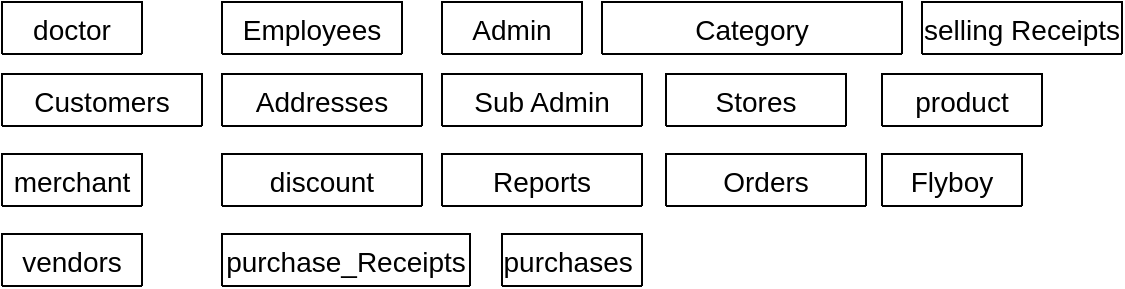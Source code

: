 <mxfile version="16.6.3" type="device"><diagram id="pCFO50CWXrg1UqcB64Gh" name="Page-1"><mxGraphModel dx="741" dy="352" grid="1" gridSize="10" guides="1" tooltips="1" connect="1" arrows="1" fold="1" page="1" pageScale="1" pageWidth="827" pageHeight="1169" math="0" shadow="0"><root><mxCell id="0"/><mxCell id="1" parent="0"/><mxCell id="NJ8s4vHGcQI2ayhtMRkK-5" value="Admin" style="swimlane;fontStyle=0;childLayout=stackLayout;horizontal=1;startSize=26;horizontalStack=0;resizeParent=1;resizeParentMax=0;resizeLast=0;collapsible=1;marginBottom=0;align=center;fontSize=14;" vertex="1" collapsed="1" parent="1"><mxGeometry x="340" y="34" width="70" height="26" as="geometry"><mxRectangle x="70" y="144" width="160" height="116" as="alternateBounds"/></mxGeometry></mxCell><mxCell id="NJ8s4vHGcQI2ayhtMRkK-6" value="UserName" style="text;strokeColor=none;fillColor=none;spacingLeft=4;spacingRight=4;overflow=hidden;rotatable=0;points=[[0,0.5],[1,0.5]];portConstraint=eastwest;fontSize=12;" vertex="1" parent="NJ8s4vHGcQI2ayhtMRkK-5"><mxGeometry y="26" width="160" height="30" as="geometry"/></mxCell><mxCell id="NJ8s4vHGcQI2ayhtMRkK-7" value="password        " style="text;strokeColor=none;fillColor=none;spacingLeft=4;spacingRight=4;overflow=hidden;rotatable=0;points=[[0,0.5],[1,0.5]];portConstraint=eastwest;fontSize=12;" vertex="1" parent="NJ8s4vHGcQI2ayhtMRkK-5"><mxGeometry y="56" width="160" height="30" as="geometry"/></mxCell><mxCell id="NJ8s4vHGcQI2ayhtMRkK-81" value="employee {}" style="text;strokeColor=none;fillColor=none;spacingLeft=4;spacingRight=4;overflow=hidden;rotatable=0;points=[[0,0.5],[1,0.5]];portConstraint=eastwest;fontSize=12;" vertex="1" parent="NJ8s4vHGcQI2ayhtMRkK-5"><mxGeometry y="86" width="160" height="30" as="geometry"/></mxCell><mxCell id="NJ8s4vHGcQI2ayhtMRkK-9" value="Sub Admin" style="swimlane;fontStyle=0;childLayout=stackLayout;horizontal=1;startSize=26;horizontalStack=0;resizeParent=1;resizeParentMax=0;resizeLast=0;collapsible=1;marginBottom=0;align=center;fontSize=14;" vertex="1" collapsed="1" parent="1"><mxGeometry x="340" y="70" width="100" height="26" as="geometry"><mxRectangle x="560" y="189" width="160" height="86" as="alternateBounds"/></mxGeometry></mxCell><mxCell id="NJ8s4vHGcQI2ayhtMRkK-10" value="UserName" style="text;strokeColor=none;fillColor=none;spacingLeft=4;spacingRight=4;overflow=hidden;rotatable=0;points=[[0,0.5],[1,0.5]];portConstraint=eastwest;fontSize=12;" vertex="1" parent="NJ8s4vHGcQI2ayhtMRkK-9"><mxGeometry y="26" width="160" height="30" as="geometry"/></mxCell><mxCell id="NJ8s4vHGcQI2ayhtMRkK-11" value="password        " style="text;strokeColor=none;fillColor=none;spacingLeft=4;spacingRight=4;overflow=hidden;rotatable=0;points=[[0,0.5],[1,0.5]];portConstraint=eastwest;fontSize=12;" vertex="1" parent="NJ8s4vHGcQI2ayhtMRkK-9"><mxGeometry y="56" width="160" height="30" as="geometry"/></mxCell><mxCell id="NJ8s4vHGcQI2ayhtMRkK-12" value="Employees" style="swimlane;fontStyle=0;childLayout=stackLayout;horizontal=1;startSize=26;horizontalStack=0;resizeParent=1;resizeParentMax=0;resizeLast=0;collapsible=1;marginBottom=0;align=center;fontSize=14;" vertex="1" collapsed="1" parent="1"><mxGeometry x="230" y="34" width="90" height="26" as="geometry"><mxRectangle x="180" y="44" width="160" height="276" as="alternateBounds"/></mxGeometry></mxCell><mxCell id="NJ8s4vHGcQI2ayhtMRkK-13" value="ID" style="text;strokeColor=none;fillColor=none;spacingLeft=4;spacingRight=4;overflow=hidden;rotatable=0;points=[[0,0.5],[1,0.5]];portConstraint=eastwest;fontSize=12;" vertex="1" parent="NJ8s4vHGcQI2ayhtMRkK-12"><mxGeometry y="26" width="160" height="24" as="geometry"/></mxCell><mxCell id="NJ8s4vHGcQI2ayhtMRkK-20" value="Name" style="text;strokeColor=none;fillColor=none;spacingLeft=4;spacingRight=4;overflow=hidden;rotatable=0;points=[[0,0.5],[1,0.5]];portConstraint=eastwest;fontSize=12;" vertex="1" parent="NJ8s4vHGcQI2ayhtMRkK-12"><mxGeometry y="50" width="160" height="24" as="geometry"/></mxCell><mxCell id="NJ8s4vHGcQI2ayhtMRkK-15" value="phone                                        " style="text;strokeColor=none;fillColor=none;spacingLeft=4;spacingRight=4;overflow=hidden;rotatable=0;points=[[0,0.5],[1,0.5]];portConstraint=eastwest;fontSize=12;" vertex="1" parent="NJ8s4vHGcQI2ayhtMRkK-12"><mxGeometry y="74" width="160" height="24" as="geometry"/></mxCell><mxCell id="NJ8s4vHGcQI2ayhtMRkK-16" value="salary" style="text;strokeColor=none;fillColor=none;spacingLeft=4;spacingRight=4;overflow=hidden;rotatable=0;points=[[0,0.5],[1,0.5]];portConstraint=eastwest;fontSize=12;" vertex="1" parent="NJ8s4vHGcQI2ayhtMRkK-12"><mxGeometry y="98" width="160" height="24" as="geometry"/></mxCell><mxCell id="NJ8s4vHGcQI2ayhtMRkK-17" value="work hours" style="text;strokeColor=none;fillColor=none;spacingLeft=4;spacingRight=4;overflow=hidden;rotatable=0;points=[[0,0.5],[1,0.5]];portConstraint=eastwest;fontSize=12;" vertex="1" parent="NJ8s4vHGcQI2ayhtMRkK-12"><mxGeometry y="122" width="160" height="24" as="geometry"/></mxCell><mxCell id="NJ8s4vHGcQI2ayhtMRkK-18" value="Address {}" style="text;strokeColor=none;fillColor=none;spacingLeft=4;spacingRight=4;overflow=hidden;rotatable=0;points=[[0,0.5],[1,0.5]];portConstraint=eastwest;fontSize=12;" vertex="1" parent="NJ8s4vHGcQI2ayhtMRkK-12"><mxGeometry y="146" width="160" height="24" as="geometry"/></mxCell><mxCell id="NJ8s4vHGcQI2ayhtMRkK-19" value="gender" style="text;strokeColor=none;fillColor=none;spacingLeft=4;spacingRight=4;overflow=hidden;rotatable=0;points=[[0,0.5],[1,0.5]];portConstraint=eastwest;fontSize=12;" vertex="1" parent="NJ8s4vHGcQI2ayhtMRkK-12"><mxGeometry y="170" width="160" height="20" as="geometry"/></mxCell><mxCell id="NJ8s4vHGcQI2ayhtMRkK-21" value="military status " style="text;strokeColor=none;fillColor=none;spacingLeft=4;spacingRight=4;overflow=hidden;rotatable=0;points=[[0,0.5],[1,0.5]];portConstraint=eastwest;fontSize=12;" vertex="1" parent="NJ8s4vHGcQI2ayhtMRkK-12"><mxGeometry y="190" width="160" height="20" as="geometry"/></mxCell><mxCell id="NJ8s4vHGcQI2ayhtMRkK-14" value="date of employment" style="text;strokeColor=none;fillColor=none;spacingLeft=4;spacingRight=4;overflow=hidden;rotatable=0;points=[[0,0.5],[1,0.5]];portConstraint=eastwest;fontSize=12;" vertex="1" parent="NJ8s4vHGcQI2ayhtMRkK-12"><mxGeometry y="210" width="160" height="16" as="geometry"/></mxCell><mxCell id="NJ8s4vHGcQI2ayhtMRkK-23" value="position" style="text;strokeColor=none;fillColor=none;spacingLeft=4;spacingRight=4;overflow=hidden;rotatable=0;points=[[0,0.5],[1,0.5]];portConstraint=eastwest;fontSize=12;" vertex="1" parent="NJ8s4vHGcQI2ayhtMRkK-12"><mxGeometry y="226" width="160" height="20" as="geometry"/></mxCell><mxCell id="NJ8s4vHGcQI2ayhtMRkK-22" value="marital status" style="text;strokeColor=none;fillColor=none;spacingLeft=4;spacingRight=4;overflow=hidden;rotatable=0;points=[[0,0.5],[1,0.5]];portConstraint=eastwest;fontSize=12;" vertex="1" parent="NJ8s4vHGcQI2ayhtMRkK-12"><mxGeometry y="246" width="160" height="30" as="geometry"/></mxCell><mxCell id="NJ8s4vHGcQI2ayhtMRkK-24" value="product" style="swimlane;fontStyle=0;childLayout=stackLayout;horizontal=1;startSize=26;horizontalStack=0;resizeParent=1;resizeParentMax=0;resizeLast=0;collapsible=1;marginBottom=0;align=center;fontSize=14;" vertex="1" collapsed="1" parent="1"><mxGeometry x="560" y="70" width="80" height="26" as="geometry"><mxRectangle x="590" y="80" width="160" height="238" as="alternateBounds"/></mxGeometry></mxCell><mxCell id="NJ8s4vHGcQI2ayhtMRkK-25" value="ID" style="text;strokeColor=none;fillColor=none;spacingLeft=4;spacingRight=4;overflow=hidden;rotatable=0;points=[[0,0.5],[1,0.5]];portConstraint=eastwest;fontSize=12;" vertex="1" parent="NJ8s4vHGcQI2ayhtMRkK-24"><mxGeometry y="26" width="160" height="24" as="geometry"/></mxCell><mxCell id="NJ8s4vHGcQI2ayhtMRkK-26" value="Name" style="text;strokeColor=none;fillColor=none;spacingLeft=4;spacingRight=4;overflow=hidden;rotatable=0;points=[[0,0.5],[1,0.5]];portConstraint=eastwest;fontSize=12;" vertex="1" parent="NJ8s4vHGcQI2ayhtMRkK-24"><mxGeometry y="50" width="160" height="24" as="geometry"/></mxCell><mxCell id="NJ8s4vHGcQI2ayhtMRkK-27" value="category { }" style="text;strokeColor=none;fillColor=none;spacingLeft=4;spacingRight=4;overflow=hidden;rotatable=0;points=[[0,0.5],[1,0.5]];portConstraint=eastwest;fontSize=12;" vertex="1" parent="NJ8s4vHGcQI2ayhtMRkK-24"><mxGeometry y="74" width="160" height="24" as="geometry"/></mxCell><mxCell id="NJ8s4vHGcQI2ayhtMRkK-28" value="price" style="text;strokeColor=none;fillColor=none;spacingLeft=4;spacingRight=4;overflow=hidden;rotatable=0;points=[[0,0.5],[1,0.5]];portConstraint=eastwest;fontSize=12;" vertex="1" parent="NJ8s4vHGcQI2ayhtMRkK-24"><mxGeometry y="98" width="160" height="24" as="geometry"/></mxCell><mxCell id="NJ8s4vHGcQI2ayhtMRkK-29" value="image" style="text;strokeColor=none;fillColor=none;spacingLeft=4;spacingRight=4;overflow=hidden;rotatable=0;points=[[0,0.5],[1,0.5]];portConstraint=eastwest;fontSize=12;" vertex="1" parent="NJ8s4vHGcQI2ayhtMRkK-24"><mxGeometry y="122" width="160" height="24" as="geometry"/></mxCell><mxCell id="NJ8s4vHGcQI2ayhtMRkK-30" value="description" style="text;strokeColor=none;fillColor=none;spacingLeft=4;spacingRight=4;overflow=hidden;rotatable=0;points=[[0,0.5],[1,0.5]];portConstraint=eastwest;fontSize=12;" vertex="1" parent="NJ8s4vHGcQI2ayhtMRkK-24"><mxGeometry y="146" width="160" height="24" as="geometry"/></mxCell><mxCell id="NJ8s4vHGcQI2ayhtMRkK-31" value="quantity" style="text;strokeColor=none;fillColor=none;spacingLeft=4;spacingRight=4;overflow=hidden;rotatable=0;points=[[0,0.5],[1,0.5]];portConstraint=eastwest;fontSize=12;" vertex="1" parent="NJ8s4vHGcQI2ayhtMRkK-24"><mxGeometry y="170" width="160" height="24" as="geometry"/></mxCell><mxCell id="NJ8s4vHGcQI2ayhtMRkK-32" value="made in were " style="text;strokeColor=none;fillColor=none;spacingLeft=4;spacingRight=4;overflow=hidden;rotatable=0;points=[[0,0.5],[1,0.5]];portConstraint=eastwest;fontSize=12;" vertex="1" parent="NJ8s4vHGcQI2ayhtMRkK-24"><mxGeometry y="194" width="160" height="24" as="geometry"/></mxCell><mxCell id="NJ8s4vHGcQI2ayhtMRkK-34" value=" date of adding in system " style="text;strokeColor=none;fillColor=none;spacingLeft=4;spacingRight=4;overflow=hidden;rotatable=0;points=[[0,0.5],[1,0.5]];portConstraint=eastwest;fontSize=12;" vertex="1" parent="NJ8s4vHGcQI2ayhtMRkK-24"><mxGeometry y="218" width="160" height="20" as="geometry"/></mxCell><mxCell id="NJ8s4vHGcQI2ayhtMRkK-36" value="Flyboy" style="swimlane;fontStyle=0;childLayout=stackLayout;horizontal=1;startSize=26;horizontalStack=0;resizeParent=1;resizeParentMax=0;resizeLast=0;collapsible=1;marginBottom=0;align=center;fontSize=14;" vertex="1" collapsed="1" parent="1"><mxGeometry x="560" y="110" width="70" height="26" as="geometry"><mxRectangle x="350" y="84" width="160" height="116" as="alternateBounds"/></mxGeometry></mxCell><mxCell id="NJ8s4vHGcQI2ayhtMRkK-37" value="UserName" style="text;strokeColor=none;fillColor=none;spacingLeft=4;spacingRight=4;overflow=hidden;rotatable=0;points=[[0,0.5],[1,0.5]];portConstraint=eastwest;fontSize=12;" vertex="1" parent="NJ8s4vHGcQI2ayhtMRkK-36"><mxGeometry y="26" width="160" height="30" as="geometry"/></mxCell><mxCell id="NJ8s4vHGcQI2ayhtMRkK-78" value="password        " style="text;strokeColor=none;fillColor=none;spacingLeft=4;spacingRight=4;overflow=hidden;rotatable=0;points=[[0,0.5],[1,0.5]];portConstraint=eastwest;fontSize=12;" vertex="1" parent="NJ8s4vHGcQI2ayhtMRkK-36"><mxGeometry y="56" width="160" height="30" as="geometry"/></mxCell><mxCell id="NJ8s4vHGcQI2ayhtMRkK-38" value="employee {}" style="text;strokeColor=none;fillColor=none;spacingLeft=4;spacingRight=4;overflow=hidden;rotatable=0;points=[[0,0.5],[1,0.5]];portConstraint=eastwest;fontSize=12;" vertex="1" parent="NJ8s4vHGcQI2ayhtMRkK-36"><mxGeometry y="86" width="160" height="30" as="geometry"/></mxCell><mxCell id="NJ8s4vHGcQI2ayhtMRkK-39" value="doctor" style="swimlane;fontStyle=0;childLayout=stackLayout;horizontal=1;startSize=26;horizontalStack=0;resizeParent=1;resizeParentMax=0;resizeLast=0;collapsible=1;marginBottom=0;align=center;fontSize=14;" vertex="1" collapsed="1" parent="1"><mxGeometry x="120" y="34" width="70" height="26" as="geometry"><mxRectangle x="254" width="160" height="150" as="alternateBounds"/></mxGeometry></mxCell><mxCell id="NJ8s4vHGcQI2ayhtMRkK-40" value="email / phone" style="text;strokeColor=none;fillColor=none;spacingLeft=4;spacingRight=4;overflow=hidden;rotatable=0;points=[[0,0.5],[1,0.5]];portConstraint=eastwest;fontSize=12;" vertex="1" parent="NJ8s4vHGcQI2ayhtMRkK-39"><mxGeometry y="26" width="160" height="30" as="geometry"/></mxCell><mxCell id="NJ8s4vHGcQI2ayhtMRkK-79" value="password        " style="text;strokeColor=none;fillColor=none;spacingLeft=4;spacingRight=4;overflow=hidden;rotatable=0;points=[[0,0.5],[1,0.5]];portConstraint=eastwest;fontSize=12;" vertex="1" parent="NJ8s4vHGcQI2ayhtMRkK-39"><mxGeometry y="56" width="160" height="30" as="geometry"/></mxCell><mxCell id="NJ8s4vHGcQI2ayhtMRkK-41" value="customer {}" style="text;strokeColor=none;fillColor=none;spacingLeft=4;spacingRight=4;overflow=hidden;rotatable=0;points=[[0,0.5],[1,0.5]];portConstraint=eastwest;fontSize=12;" vertex="1" parent="NJ8s4vHGcQI2ayhtMRkK-39"><mxGeometry y="86" width="160" height="34" as="geometry"/></mxCell><mxCell id="NJ8s4vHGcQI2ayhtMRkK-95" value="Receipts [{}]" style="text;strokeColor=none;fillColor=none;spacingLeft=4;spacingRight=4;overflow=hidden;rotatable=0;points=[[0,0.5],[1,0.5]];portConstraint=eastwest;fontSize=12;" vertex="1" parent="NJ8s4vHGcQI2ayhtMRkK-39"><mxGeometry y="120" width="160" height="30" as="geometry"/></mxCell><mxCell id="NJ8s4vHGcQI2ayhtMRkK-57" value="Customers" style="swimlane;fontStyle=0;childLayout=stackLayout;horizontal=1;startSize=26;horizontalStack=0;resizeParent=1;resizeParentMax=0;resizeLast=0;collapsible=1;marginBottom=0;align=center;fontSize=14;" vertex="1" collapsed="1" parent="1"><mxGeometry x="120" y="70" width="100" height="26" as="geometry"><mxRectangle x="360" y="149" width="160" height="208" as="alternateBounds"/></mxGeometry></mxCell><mxCell id="NJ8s4vHGcQI2ayhtMRkK-58" value="ID" style="text;strokeColor=none;fillColor=none;spacingLeft=4;spacingRight=4;overflow=hidden;rotatable=0;points=[[0,0.5],[1,0.5]];portConstraint=eastwest;fontSize=12;" vertex="1" parent="NJ8s4vHGcQI2ayhtMRkK-57"><mxGeometry y="26" width="160" height="24" as="geometry"/></mxCell><mxCell id="NJ8s4vHGcQI2ayhtMRkK-59" value="Name" style="text;strokeColor=none;fillColor=none;spacingLeft=4;spacingRight=4;overflow=hidden;rotatable=0;points=[[0,0.5],[1,0.5]];portConstraint=eastwest;fontSize=12;" vertex="1" parent="NJ8s4vHGcQI2ayhtMRkK-57"><mxGeometry y="50" width="160" height="24" as="geometry"/></mxCell><mxCell id="NJ8s4vHGcQI2ayhtMRkK-60" value="phone" style="text;strokeColor=none;fillColor=none;spacingLeft=4;spacingRight=4;overflow=hidden;rotatable=0;points=[[0,0.5],[1,0.5]];portConstraint=eastwest;fontSize=12;" vertex="1" parent="NJ8s4vHGcQI2ayhtMRkK-57"><mxGeometry y="74" width="160" height="24" as="geometry"/></mxCell><mxCell id="NJ8s4vHGcQI2ayhtMRkK-63" value="total purchase" style="text;strokeColor=none;fillColor=none;spacingLeft=4;spacingRight=4;overflow=hidden;rotatable=0;points=[[0,0.5],[1,0.5]];portConstraint=eastwest;fontSize=12;" vertex="1" parent="NJ8s4vHGcQI2ayhtMRkK-57"><mxGeometry y="98" width="160" height="24" as="geometry"/></mxCell><mxCell id="NJ8s4vHGcQI2ayhtMRkK-62" value="Address [{}]" style="text;strokeColor=none;fillColor=none;spacingLeft=4;spacingRight=4;overflow=hidden;rotatable=0;points=[[0,0.5],[1,0.5]];portConstraint=eastwest;fontSize=12;" vertex="1" parent="NJ8s4vHGcQI2ayhtMRkK-57"><mxGeometry y="122" width="160" height="18" as="geometry"/></mxCell><mxCell id="NJ8s4vHGcQI2ayhtMRkK-107" value="role " style="text;strokeColor=none;fillColor=none;spacingLeft=4;spacingRight=4;overflow=hidden;rotatable=0;points=[[0,0.5],[1,0.5]];portConstraint=eastwest;fontSize=12;" vertex="1" parent="NJ8s4vHGcQI2ayhtMRkK-57"><mxGeometry y="140" width="160" height="20" as="geometry"/></mxCell><mxCell id="NJ8s4vHGcQI2ayhtMRkK-64" value="Debtor" style="text;strokeColor=none;fillColor=none;spacingLeft=4;spacingRight=4;overflow=hidden;rotatable=0;points=[[0,0.5],[1,0.5]];portConstraint=eastwest;fontSize=12;" vertex="1" parent="NJ8s4vHGcQI2ayhtMRkK-57"><mxGeometry y="160" width="160" height="24" as="geometry"/></mxCell><mxCell id="NJ8s4vHGcQI2ayhtMRkK-61" value="credit" style="text;strokeColor=none;fillColor=none;spacingLeft=4;spacingRight=4;overflow=hidden;rotatable=0;points=[[0,0.5],[1,0.5]];portConstraint=eastwest;fontSize=12;" vertex="1" parent="NJ8s4vHGcQI2ayhtMRkK-57"><mxGeometry y="184" width="160" height="24" as="geometry"/></mxCell><mxCell id="NJ8s4vHGcQI2ayhtMRkK-65" value="Stores" style="swimlane;fontStyle=0;childLayout=stackLayout;horizontal=1;startSize=26;horizontalStack=0;resizeParent=1;resizeParentMax=0;resizeLast=0;collapsible=1;marginBottom=0;align=center;fontSize=14;" vertex="1" collapsed="1" parent="1"><mxGeometry x="452" y="70" width="90" height="26" as="geometry"><mxRectangle x="400" y="120" width="160" height="242" as="alternateBounds"/></mxGeometry></mxCell><mxCell id="NJ8s4vHGcQI2ayhtMRkK-66" value="ID" style="text;strokeColor=none;fillColor=none;spacingLeft=4;spacingRight=4;overflow=hidden;rotatable=0;points=[[0,0.5],[1,0.5]];portConstraint=eastwest;fontSize=12;" vertex="1" parent="NJ8s4vHGcQI2ayhtMRkK-65"><mxGeometry y="26" width="160" height="24" as="geometry"/></mxCell><mxCell id="NJ8s4vHGcQI2ayhtMRkK-67" value="Name" style="text;strokeColor=none;fillColor=none;spacingLeft=4;spacingRight=4;overflow=hidden;rotatable=0;points=[[0,0.5],[1,0.5]];portConstraint=eastwest;fontSize=12;" vertex="1" parent="NJ8s4vHGcQI2ayhtMRkK-65"><mxGeometry y="50" width="160" height="24" as="geometry"/></mxCell><mxCell id="NJ8s4vHGcQI2ayhtMRkK-68" value="phone                                        " style="text;strokeColor=none;fillColor=none;spacingLeft=4;spacingRight=4;overflow=hidden;rotatable=0;points=[[0,0.5],[1,0.5]];portConstraint=eastwest;fontSize=12;" vertex="1" parent="NJ8s4vHGcQI2ayhtMRkK-65"><mxGeometry y="74" width="160" height="24" as="geometry"/></mxCell><mxCell id="NJ8s4vHGcQI2ayhtMRkK-77" value="Address" style="text;strokeColor=none;fillColor=none;spacingLeft=4;spacingRight=4;overflow=hidden;rotatable=0;points=[[0,0.5],[1,0.5]];portConstraint=eastwest;fontSize=12;" vertex="1" parent="NJ8s4vHGcQI2ayhtMRkK-65"><mxGeometry y="98" width="160" height="24" as="geometry"/></mxCell><mxCell id="NJ8s4vHGcQI2ayhtMRkK-116" value="rent  " style="text;strokeColor=none;fillColor=none;spacingLeft=4;spacingRight=4;overflow=hidden;rotatable=0;points=[[0,0.5],[1,0.5]];portConstraint=eastwest;fontSize=12;" vertex="1" parent="NJ8s4vHGcQI2ayhtMRkK-65"><mxGeometry y="122" width="160" height="24" as="geometry"/></mxCell><mxCell id="NJ8s4vHGcQI2ayhtMRkK-69" value="city" style="text;strokeColor=none;fillColor=none;spacingLeft=4;spacingRight=4;overflow=hidden;rotatable=0;points=[[0,0.5],[1,0.5]];portConstraint=eastwest;fontSize=12;" vertex="1" parent="NJ8s4vHGcQI2ayhtMRkK-65"><mxGeometry y="146" width="160" height="24" as="geometry"/></mxCell><mxCell id="NJ8s4vHGcQI2ayhtMRkK-70" value="Employees [{}]" style="text;strokeColor=none;fillColor=none;spacingLeft=4;spacingRight=4;overflow=hidden;rotatable=0;points=[[0,0.5],[1,0.5]];portConstraint=eastwest;fontSize=12;" vertex="1" parent="NJ8s4vHGcQI2ayhtMRkK-65"><mxGeometry y="170" width="160" height="24" as="geometry"/></mxCell><mxCell id="NJ8s4vHGcQI2ayhtMRkK-80" value="categories [{}]" style="text;strokeColor=none;fillColor=none;spacingLeft=4;spacingRight=4;overflow=hidden;rotatable=0;points=[[0,0.5],[1,0.5]];portConstraint=eastwest;fontSize=12;" vertex="1" parent="NJ8s4vHGcQI2ayhtMRkK-65"><mxGeometry y="194" width="160" height="24" as="geometry"/></mxCell><mxCell id="NJ8s4vHGcQI2ayhtMRkK-71" value="products [{}]" style="text;strokeColor=none;fillColor=none;spacingLeft=4;spacingRight=4;overflow=hidden;rotatable=0;points=[[0,0.5],[1,0.5]];portConstraint=eastwest;fontSize=12;" vertex="1" parent="NJ8s4vHGcQI2ayhtMRkK-65"><mxGeometry y="218" width="160" height="24" as="geometry"/></mxCell><mxCell id="NJ8s4vHGcQI2ayhtMRkK-42" value="Category" style="swimlane;fontStyle=0;childLayout=stackLayout;horizontal=1;startSize=26;horizontalStack=0;resizeParent=1;resizeParentMax=0;resizeLast=0;collapsible=1;marginBottom=0;align=center;fontSize=14;" vertex="1" collapsed="1" parent="1"><mxGeometry x="420" y="34" width="150" height="26" as="geometry"><mxRectangle x="390" y="80" width="160" height="122" as="alternateBounds"/></mxGeometry></mxCell><mxCell id="NJ8s4vHGcQI2ayhtMRkK-43" value="ID" style="text;strokeColor=none;fillColor=none;spacingLeft=4;spacingRight=4;overflow=hidden;rotatable=0;points=[[0,0.5],[1,0.5]];portConstraint=eastwest;fontSize=12;" vertex="1" parent="NJ8s4vHGcQI2ayhtMRkK-42"><mxGeometry y="26" width="160" height="24" as="geometry"/></mxCell><mxCell id="NJ8s4vHGcQI2ayhtMRkK-44" value="Name" style="text;strokeColor=none;fillColor=none;spacingLeft=4;spacingRight=4;overflow=hidden;rotatable=0;points=[[0,0.5],[1,0.5]];portConstraint=eastwest;fontSize=12;" vertex="1" parent="NJ8s4vHGcQI2ayhtMRkK-42"><mxGeometry y="50" width="160" height="24" as="geometry"/></mxCell><mxCell id="NJ8s4vHGcQI2ayhtMRkK-45" value="image" style="text;strokeColor=none;fillColor=none;spacingLeft=4;spacingRight=4;overflow=hidden;rotatable=0;points=[[0,0.5],[1,0.5]];portConstraint=eastwest;fontSize=12;" vertex="1" parent="NJ8s4vHGcQI2ayhtMRkK-42"><mxGeometry y="74" width="160" height="24" as="geometry"/></mxCell><mxCell id="NJ8s4vHGcQI2ayhtMRkK-46" value="products [{ }]" style="text;strokeColor=none;fillColor=none;spacingLeft=4;spacingRight=4;overflow=hidden;rotatable=0;points=[[0,0.5],[1,0.5]];portConstraint=eastwest;fontSize=12;" vertex="1" parent="NJ8s4vHGcQI2ayhtMRkK-42"><mxGeometry y="98" width="160" height="24" as="geometry"/></mxCell><mxCell id="NJ8s4vHGcQI2ayhtMRkK-92" value="customer {}" style="text;strokeColor=none;fillColor=none;spacingLeft=4;spacingRight=4;overflow=hidden;rotatable=0;points=[[0,0.5],[1,0.5]];portConstraint=eastwest;fontSize=12;" vertex="1" parent="NJ8s4vHGcQI2ayhtMRkK-42"><mxGeometry x="-26" y="16" width="160" height="30" as="geometry"/></mxCell><mxCell id="NJ8s4vHGcQI2ayhtMRkK-93" value="customer {}" style="text;strokeColor=none;fillColor=none;spacingLeft=4;spacingRight=4;overflow=hidden;rotatable=0;points=[[0,0.5],[1,0.5]];portConstraint=eastwest;fontSize=12;" vertex="1" parent="NJ8s4vHGcQI2ayhtMRkK-42"><mxGeometry x="-26" y="16" width="160" height="30" as="geometry"/></mxCell><mxCell id="NJ8s4vHGcQI2ayhtMRkK-94" value="customer {}" style="text;strokeColor=none;fillColor=none;spacingLeft=4;spacingRight=4;overflow=hidden;rotatable=0;points=[[0,0.5],[1,0.5]];portConstraint=eastwest;fontSize=12;" vertex="1" parent="NJ8s4vHGcQI2ayhtMRkK-42"><mxGeometry x="-26" y="6" width="160" height="30" as="geometry"/></mxCell><mxCell id="NJ8s4vHGcQI2ayhtMRkK-82" value="selling Receipts" style="swimlane;fontStyle=0;childLayout=stackLayout;horizontal=1;startSize=26;horizontalStack=0;resizeParent=1;resizeParentMax=0;resizeLast=0;collapsible=1;marginBottom=0;align=center;fontSize=14;" vertex="1" collapsed="1" parent="1"><mxGeometry x="580" y="34" width="100" height="26" as="geometry"><mxRectangle x="600" y="150" width="160" height="194" as="alternateBounds"/></mxGeometry></mxCell><mxCell id="NJ8s4vHGcQI2ayhtMRkK-83" value="ID" style="text;strokeColor=none;fillColor=none;spacingLeft=4;spacingRight=4;overflow=hidden;rotatable=0;points=[[0,0.5],[1,0.5]];portConstraint=eastwest;fontSize=12;" vertex="1" parent="NJ8s4vHGcQI2ayhtMRkK-82"><mxGeometry y="26" width="160" height="24" as="geometry"/></mxCell><mxCell id="NJ8s4vHGcQI2ayhtMRkK-143" value="Name" style="text;strokeColor=none;fillColor=none;spacingLeft=4;spacingRight=4;overflow=hidden;rotatable=0;points=[[0,0.5],[1,0.5]];portConstraint=eastwest;fontSize=12;" vertex="1" parent="NJ8s4vHGcQI2ayhtMRkK-82"><mxGeometry y="50" width="160" height="24" as="geometry"/></mxCell><mxCell id="NJ8s4vHGcQI2ayhtMRkK-84" value="type " style="text;strokeColor=none;fillColor=none;spacingLeft=4;spacingRight=4;overflow=hidden;rotatable=0;points=[[0,0.5],[1,0.5]];portConstraint=eastwest;fontSize=12;" vertex="1" parent="NJ8s4vHGcQI2ayhtMRkK-82"><mxGeometry y="74" width="160" height="24" as="geometry"/></mxCell><mxCell id="NJ8s4vHGcQI2ayhtMRkK-85" value="date " style="text;strokeColor=none;fillColor=none;spacingLeft=4;spacingRight=4;overflow=hidden;rotatable=0;points=[[0,0.5],[1,0.5]];portConstraint=eastwest;fontSize=12;" vertex="1" parent="NJ8s4vHGcQI2ayhtMRkK-82"><mxGeometry y="98" width="160" height="24" as="geometry"/></mxCell><mxCell id="NJ8s4vHGcQI2ayhtMRkK-158" value="status " style="text;strokeColor=none;fillColor=none;spacingLeft=4;spacingRight=4;overflow=hidden;rotatable=0;points=[[0,0.5],[1,0.5]];portConstraint=eastwest;fontSize=12;" vertex="1" parent="NJ8s4vHGcQI2ayhtMRkK-82"><mxGeometry y="122" width="160" height="24" as="geometry"/></mxCell><mxCell id="NJ8s4vHGcQI2ayhtMRkK-86" value="total price" style="text;strokeColor=none;fillColor=none;spacingLeft=4;spacingRight=4;overflow=hidden;rotatable=0;points=[[0,0.5],[1,0.5]];portConstraint=eastwest;fontSize=12;" vertex="1" parent="NJ8s4vHGcQI2ayhtMRkK-82"><mxGeometry y="146" width="160" height="24" as="geometry"/></mxCell><mxCell id="NJ8s4vHGcQI2ayhtMRkK-87" value="products {}" style="text;strokeColor=none;fillColor=none;spacingLeft=4;spacingRight=4;overflow=hidden;rotatable=0;points=[[0,0.5],[1,0.5]];portConstraint=eastwest;fontSize=12;" vertex="1" parent="NJ8s4vHGcQI2ayhtMRkK-82"><mxGeometry y="170" width="160" height="24" as="geometry"/></mxCell><mxCell id="NJ8s4vHGcQI2ayhtMRkK-96" value="merchant" style="swimlane;fontStyle=0;childLayout=stackLayout;horizontal=1;startSize=26;horizontalStack=0;resizeParent=1;resizeParentMax=0;resizeLast=0;collapsible=1;marginBottom=0;align=center;fontSize=14;" vertex="1" collapsed="1" parent="1"><mxGeometry x="120" y="110" width="70" height="26" as="geometry"><mxRectangle x="70" y="154" width="160" height="150" as="alternateBounds"/></mxGeometry></mxCell><mxCell id="NJ8s4vHGcQI2ayhtMRkK-97" value="phone" style="text;strokeColor=none;fillColor=none;spacingLeft=4;spacingRight=4;overflow=hidden;rotatable=0;points=[[0,0.5],[1,0.5]];portConstraint=eastwest;fontSize=12;" vertex="1" parent="NJ8s4vHGcQI2ayhtMRkK-96"><mxGeometry y="26" width="160" height="30" as="geometry"/></mxCell><mxCell id="NJ8s4vHGcQI2ayhtMRkK-98" value="password        " style="text;strokeColor=none;fillColor=none;spacingLeft=4;spacingRight=4;overflow=hidden;rotatable=0;points=[[0,0.5],[1,0.5]];portConstraint=eastwest;fontSize=12;" vertex="1" parent="NJ8s4vHGcQI2ayhtMRkK-96"><mxGeometry y="56" width="160" height="30" as="geometry"/></mxCell><mxCell id="NJ8s4vHGcQI2ayhtMRkK-99" value="customer {}" style="text;strokeColor=none;fillColor=none;spacingLeft=4;spacingRight=4;overflow=hidden;rotatable=0;points=[[0,0.5],[1,0.5]];portConstraint=eastwest;fontSize=12;" vertex="1" parent="NJ8s4vHGcQI2ayhtMRkK-96"><mxGeometry y="86" width="160" height="34" as="geometry"/></mxCell><mxCell id="NJ8s4vHGcQI2ayhtMRkK-100" value="Receipts [{}]" style="text;strokeColor=none;fillColor=none;spacingLeft=4;spacingRight=4;overflow=hidden;rotatable=0;points=[[0,0.5],[1,0.5]];portConstraint=eastwest;fontSize=12;" vertex="1" parent="NJ8s4vHGcQI2ayhtMRkK-96"><mxGeometry y="120" width="160" height="30" as="geometry"/></mxCell><mxCell id="NJ8s4vHGcQI2ayhtMRkK-101" value="Addresses" style="swimlane;fontStyle=0;childLayout=stackLayout;horizontal=1;startSize=26;horizontalStack=0;resizeParent=1;resizeParentMax=0;resizeLast=0;collapsible=1;marginBottom=0;align=center;fontSize=14;" vertex="1" collapsed="1" parent="1"><mxGeometry x="230" y="70" width="100" height="26" as="geometry"><mxRectangle x="530" y="220" width="160" height="146" as="alternateBounds"/></mxGeometry></mxCell><mxCell id="NJ8s4vHGcQI2ayhtMRkK-102" value="city" style="text;strokeColor=none;fillColor=none;spacingLeft=4;spacingRight=4;overflow=hidden;rotatable=0;points=[[0,0.5],[1,0.5]];portConstraint=eastwest;fontSize=12;" vertex="1" parent="NJ8s4vHGcQI2ayhtMRkK-101"><mxGeometry y="26" width="160" height="30" as="geometry"/></mxCell><mxCell id="NJ8s4vHGcQI2ayhtMRkK-103" value="street " style="text;strokeColor=none;fillColor=none;spacingLeft=4;spacingRight=4;overflow=hidden;rotatable=0;points=[[0,0.5],[1,0.5]];portConstraint=eastwest;fontSize=12;" vertex="1" parent="NJ8s4vHGcQI2ayhtMRkK-101"><mxGeometry y="56" width="160" height="30" as="geometry"/></mxCell><mxCell id="NJ8s4vHGcQI2ayhtMRkK-105" value="building number " style="text;strokeColor=none;fillColor=none;spacingLeft=4;spacingRight=4;overflow=hidden;rotatable=0;points=[[0,0.5],[1,0.5]];portConstraint=eastwest;fontSize=12;" vertex="1" parent="NJ8s4vHGcQI2ayhtMRkK-101"><mxGeometry y="86" width="160" height="30" as="geometry"/></mxCell><mxCell id="NJ8s4vHGcQI2ayhtMRkK-106" value="roof " style="text;strokeColor=none;fillColor=none;spacingLeft=4;spacingRight=4;overflow=hidden;rotatable=0;points=[[0,0.5],[1,0.5]];portConstraint=eastwest;fontSize=12;" vertex="1" parent="NJ8s4vHGcQI2ayhtMRkK-101"><mxGeometry y="116" width="160" height="30" as="geometry"/></mxCell><mxCell id="NJ8s4vHGcQI2ayhtMRkK-108" value="Reports" style="swimlane;fontStyle=0;childLayout=stackLayout;horizontal=1;startSize=26;horizontalStack=0;resizeParent=1;resizeParentMax=0;resizeLast=0;collapsible=1;marginBottom=0;align=center;fontSize=14;" vertex="1" collapsed="1" parent="1"><mxGeometry x="340" y="110" width="100" height="26" as="geometry"><mxRectangle x="340" y="110" width="160" height="194" as="alternateBounds"/></mxGeometry></mxCell><mxCell id="NJ8s4vHGcQI2ayhtMRkK-109" value="ID" style="text;strokeColor=none;fillColor=none;spacingLeft=4;spacingRight=4;overflow=hidden;rotatable=0;points=[[0,0.5],[1,0.5]];portConstraint=eastwest;fontSize=12;" vertex="1" parent="NJ8s4vHGcQI2ayhtMRkK-108"><mxGeometry y="26" width="160" height="24" as="geometry"/></mxCell><mxCell id="NJ8s4vHGcQI2ayhtMRkK-110" value="type " style="text;strokeColor=none;fillColor=none;spacingLeft=4;spacingRight=4;overflow=hidden;rotatable=0;points=[[0,0.5],[1,0.5]];portConstraint=eastwest;fontSize=12;" vertex="1" parent="NJ8s4vHGcQI2ayhtMRkK-108"><mxGeometry y="50" width="160" height="24" as="geometry"/></mxCell><mxCell id="NJ8s4vHGcQI2ayhtMRkK-111" value="date " style="text;strokeColor=none;fillColor=none;spacingLeft=4;spacingRight=4;overflow=hidden;rotatable=0;points=[[0,0.5],[1,0.5]];portConstraint=eastwest;fontSize=12;" vertex="1" parent="NJ8s4vHGcQI2ayhtMRkK-108"><mxGeometry y="74" width="160" height="24" as="geometry"/></mxCell><mxCell id="NJ8s4vHGcQI2ayhtMRkK-112" value="receipts [{}]" style="text;strokeColor=none;fillColor=none;spacingLeft=4;spacingRight=4;overflow=hidden;rotatable=0;points=[[0,0.5],[1,0.5]];portConstraint=eastwest;fontSize=12;" vertex="1" parent="NJ8s4vHGcQI2ayhtMRkK-108"><mxGeometry y="98" width="160" height="24" as="geometry"/></mxCell><mxCell id="NJ8s4vHGcQI2ayhtMRkK-113" value="employees [{}]" style="text;strokeColor=none;fillColor=none;spacingLeft=4;spacingRight=4;overflow=hidden;rotatable=0;points=[[0,0.5],[1,0.5]];portConstraint=eastwest;fontSize=12;" vertex="1" parent="NJ8s4vHGcQI2ayhtMRkK-108"><mxGeometry y="122" width="160" height="24" as="geometry"/></mxCell><mxCell id="NJ8s4vHGcQI2ayhtMRkK-114" value="stores [{}]" style="text;strokeColor=none;fillColor=none;spacingLeft=4;spacingRight=4;overflow=hidden;rotatable=0;points=[[0,0.5],[1,0.5]];portConstraint=eastwest;fontSize=12;" vertex="1" parent="NJ8s4vHGcQI2ayhtMRkK-108"><mxGeometry y="146" width="160" height="24" as="geometry"/></mxCell><mxCell id="NJ8s4vHGcQI2ayhtMRkK-115" value="products [{}]" style="text;strokeColor=none;fillColor=none;spacingLeft=4;spacingRight=4;overflow=hidden;rotatable=0;points=[[0,0.5],[1,0.5]];portConstraint=eastwest;fontSize=12;" vertex="1" parent="NJ8s4vHGcQI2ayhtMRkK-108"><mxGeometry y="170" width="160" height="24" as="geometry"/></mxCell><mxCell id="NJ8s4vHGcQI2ayhtMRkK-117" value="Orders" style="swimlane;fontStyle=0;childLayout=stackLayout;horizontal=1;startSize=26;horizontalStack=0;resizeParent=1;resizeParentMax=0;resizeLast=0;collapsible=1;marginBottom=0;align=center;fontSize=14;" vertex="1" collapsed="1" parent="1"><mxGeometry x="452" y="110" width="100" height="26" as="geometry"><mxRectangle x="452" y="120" width="160" height="248" as="alternateBounds"/></mxGeometry></mxCell><mxCell id="NJ8s4vHGcQI2ayhtMRkK-118" value="ID" style="text;strokeColor=none;fillColor=none;spacingLeft=4;spacingRight=4;overflow=hidden;rotatable=0;points=[[0,0.5],[1,0.5]];portConstraint=eastwest;fontSize=12;" vertex="1" parent="NJ8s4vHGcQI2ayhtMRkK-117"><mxGeometry y="26" width="160" height="24" as="geometry"/></mxCell><mxCell id="NJ8s4vHGcQI2ayhtMRkK-119" value="receipt {}" style="text;strokeColor=none;fillColor=none;spacingLeft=4;spacingRight=4;overflow=hidden;rotatable=0;points=[[0,0.5],[1,0.5]];portConstraint=eastwest;fontSize=12;" vertex="1" parent="NJ8s4vHGcQI2ayhtMRkK-117"><mxGeometry y="50" width="160" height="24" as="geometry"/></mxCell><mxCell id="NJ8s4vHGcQI2ayhtMRkK-120" value="client ID" style="text;strokeColor=none;fillColor=none;spacingLeft=4;spacingRight=4;overflow=hidden;rotatable=0;points=[[0,0.5],[1,0.5]];portConstraint=eastwest;fontSize=12;" vertex="1" parent="NJ8s4vHGcQI2ayhtMRkK-117"><mxGeometry y="74" width="160" height="24" as="geometry"/></mxCell><mxCell id="NJ8s4vHGcQI2ayhtMRkK-121" value="status " style="text;strokeColor=none;fillColor=none;spacingLeft=4;spacingRight=4;overflow=hidden;rotatable=0;points=[[0,0.5],[1,0.5]];portConstraint=eastwest;fontSize=12;" vertex="1" parent="NJ8s4vHGcQI2ayhtMRkK-117"><mxGeometry y="98" width="160" height="24" as="geometry"/></mxCell><mxCell id="NJ8s4vHGcQI2ayhtMRkK-128" value="Address " style="text;strokeColor=none;fillColor=none;spacingLeft=4;spacingRight=4;overflow=hidden;rotatable=0;points=[[0,0.5],[1,0.5]];portConstraint=eastwest;fontSize=12;" vertex="1" parent="NJ8s4vHGcQI2ayhtMRkK-117"><mxGeometry y="122" width="160" height="24" as="geometry"/></mxCell><mxCell id="NJ8s4vHGcQI2ayhtMRkK-127" value="store {}" style="text;strokeColor=none;fillColor=none;spacingLeft=4;spacingRight=4;overflow=hidden;rotatable=0;points=[[0,0.5],[1,0.5]];portConstraint=eastwest;fontSize=12;" vertex="1" parent="NJ8s4vHGcQI2ayhtMRkK-117"><mxGeometry y="146" width="160" height="24" as="geometry"/></mxCell><mxCell id="NJ8s4vHGcQI2ayhtMRkK-125" value="flyboy {}" style="text;strokeColor=none;fillColor=none;spacingLeft=4;spacingRight=4;overflow=hidden;rotatable=0;points=[[0,0.5],[1,0.5]];portConstraint=eastwest;fontSize=12;" vertex="1" parent="NJ8s4vHGcQI2ayhtMRkK-117"><mxGeometry y="170" width="160" height="24" as="geometry"/></mxCell><mxCell id="NJ8s4vHGcQI2ayhtMRkK-126" value="Date {&#10;order date&#10;deliver date}" style="text;strokeColor=none;fillColor=none;spacingLeft=4;spacingRight=4;overflow=hidden;rotatable=0;points=[[0,0.5],[1,0.5]];portConstraint=eastwest;fontSize=12;" vertex="1" parent="NJ8s4vHGcQI2ayhtMRkK-117"><mxGeometry y="194" width="160" height="54" as="geometry"/></mxCell><mxCell id="NJ8s4vHGcQI2ayhtMRkK-129" value="discount" style="swimlane;fontStyle=0;childLayout=stackLayout;horizontal=1;startSize=26;horizontalStack=0;resizeParent=1;resizeParentMax=0;resizeLast=0;collapsible=1;marginBottom=0;align=center;fontSize=14;" vertex="1" collapsed="1" parent="1"><mxGeometry x="230" y="110" width="100" height="26" as="geometry"><mxRectangle x="170" y="120" width="160" height="150" as="alternateBounds"/></mxGeometry></mxCell><mxCell id="NJ8s4vHGcQI2ayhtMRkK-130" value="ID" style="text;strokeColor=none;fillColor=none;spacingLeft=4;spacingRight=4;overflow=hidden;rotatable=0;points=[[0,0.5],[1,0.5]];portConstraint=eastwest;fontSize=12;" vertex="1" parent="NJ8s4vHGcQI2ayhtMRkK-129"><mxGeometry y="26" width="160" height="24" as="geometry"/></mxCell><mxCell id="NJ8s4vHGcQI2ayhtMRkK-131" value="discount amount " style="text;strokeColor=none;fillColor=none;spacingLeft=4;spacingRight=4;overflow=hidden;rotatable=0;points=[[0,0.5],[1,0.5]];portConstraint=eastwest;fontSize=12;" vertex="1" parent="NJ8s4vHGcQI2ayhtMRkK-129"><mxGeometry y="50" width="160" height="24" as="geometry"/></mxCell><mxCell id="NJ8s4vHGcQI2ayhtMRkK-132" value="product {}" style="text;strokeColor=none;fillColor=none;spacingLeft=4;spacingRight=4;overflow=hidden;rotatable=0;points=[[0,0.5],[1,0.5]];portConstraint=eastwest;fontSize=12;" vertex="1" parent="NJ8s4vHGcQI2ayhtMRkK-129"><mxGeometry y="74" width="160" height="24" as="geometry"/></mxCell><mxCell id="NJ8s4vHGcQI2ayhtMRkK-133" value="Date{&#10;from,&#10;to }" style="text;strokeColor=none;fillColor=none;spacingLeft=4;spacingRight=4;overflow=hidden;rotatable=0;points=[[0,0.5],[1,0.5]];portConstraint=eastwest;fontSize=12;" vertex="1" parent="NJ8s4vHGcQI2ayhtMRkK-129"><mxGeometry y="98" width="160" height="52" as="geometry"/></mxCell><mxCell id="NJ8s4vHGcQI2ayhtMRkK-138" value="vendors" style="swimlane;fontStyle=0;childLayout=stackLayout;horizontal=1;startSize=26;horizontalStack=0;resizeParent=1;resizeParentMax=0;resizeLast=0;collapsible=1;marginBottom=0;align=center;fontSize=14;" vertex="1" collapsed="1" parent="1"><mxGeometry x="120" y="150" width="70" height="26" as="geometry"><mxRectangle x="70" y="150" width="170" height="180" as="alternateBounds"/></mxGeometry></mxCell><mxCell id="NJ8s4vHGcQI2ayhtMRkK-139" value="phone" style="text;strokeColor=none;fillColor=none;spacingLeft=4;spacingRight=4;overflow=hidden;rotatable=0;points=[[0,0.5],[1,0.5]];portConstraint=eastwest;fontSize=12;" vertex="1" parent="NJ8s4vHGcQI2ayhtMRkK-138"><mxGeometry y="26" width="170" height="30" as="geometry"/></mxCell><mxCell id="NJ8s4vHGcQI2ayhtMRkK-140" value="name" style="text;strokeColor=none;fillColor=none;spacingLeft=4;spacingRight=4;overflow=hidden;rotatable=0;points=[[0,0.5],[1,0.5]];portConstraint=eastwest;fontSize=12;" vertex="1" parent="NJ8s4vHGcQI2ayhtMRkK-138"><mxGeometry y="56" width="170" height="30" as="geometry"/></mxCell><mxCell id="NJ8s4vHGcQI2ayhtMRkK-141" value="compony " style="text;strokeColor=none;fillColor=none;spacingLeft=4;spacingRight=4;overflow=hidden;rotatable=0;points=[[0,0.5],[1,0.5]];portConstraint=eastwest;fontSize=12;" vertex="1" parent="NJ8s4vHGcQI2ayhtMRkK-138"><mxGeometry y="86" width="170" height="34" as="geometry"/></mxCell><mxCell id="NJ8s4vHGcQI2ayhtMRkK-142" value="country " style="text;strokeColor=none;fillColor=none;spacingLeft=4;spacingRight=4;overflow=hidden;rotatable=0;points=[[0,0.5],[1,0.5]];portConstraint=eastwest;fontSize=12;" vertex="1" parent="NJ8s4vHGcQI2ayhtMRkK-138"><mxGeometry y="120" width="170" height="30" as="geometry"/></mxCell><mxCell id="NJ8s4vHGcQI2ayhtMRkK-144" value="purchase_Receipt {}" style="text;strokeColor=none;fillColor=none;spacingLeft=4;spacingRight=4;overflow=hidden;rotatable=0;points=[[0,0.5],[1,0.5]];portConstraint=eastwest;fontSize=12;" vertex="1" parent="NJ8s4vHGcQI2ayhtMRkK-138"><mxGeometry y="150" width="170" height="30" as="geometry"/></mxCell><mxCell id="NJ8s4vHGcQI2ayhtMRkK-145" value="purchases " style="swimlane;fontStyle=0;childLayout=stackLayout;horizontal=1;startSize=26;horizontalStack=0;resizeParent=1;resizeParentMax=0;resizeLast=0;collapsible=1;marginBottom=0;align=center;fontSize=14;" vertex="1" collapsed="1" parent="1"><mxGeometry x="370" y="150" width="70" height="26" as="geometry"><mxRectangle x="452" y="150" width="170" height="180" as="alternateBounds"/></mxGeometry></mxCell><mxCell id="NJ8s4vHGcQI2ayhtMRkK-146" value="vendor {}" style="text;strokeColor=none;fillColor=none;spacingLeft=4;spacingRight=4;overflow=hidden;rotatable=0;points=[[0,0.5],[1,0.5]];portConstraint=eastwest;fontSize=12;" vertex="1" parent="NJ8s4vHGcQI2ayhtMRkK-145"><mxGeometry y="26" width="170" height="30" as="geometry"/></mxCell><mxCell id="NJ8s4vHGcQI2ayhtMRkK-147" value="purchase_Receipts {}" style="text;strokeColor=none;fillColor=none;spacingLeft=4;spacingRight=4;overflow=hidden;rotatable=0;points=[[0,0.5],[1,0.5]];portConstraint=eastwest;fontSize=12;" vertex="1" parent="NJ8s4vHGcQI2ayhtMRkK-145"><mxGeometry y="56" width="170" height="30" as="geometry"/></mxCell><mxCell id="NJ8s4vHGcQI2ayhtMRkK-148" value="compony " style="text;strokeColor=none;fillColor=none;spacingLeft=4;spacingRight=4;overflow=hidden;rotatable=0;points=[[0,0.5],[1,0.5]];portConstraint=eastwest;fontSize=12;" vertex="1" parent="NJ8s4vHGcQI2ayhtMRkK-145"><mxGeometry y="86" width="170" height="34" as="geometry"/></mxCell><mxCell id="NJ8s4vHGcQI2ayhtMRkK-149" value="country " style="text;strokeColor=none;fillColor=none;spacingLeft=4;spacingRight=4;overflow=hidden;rotatable=0;points=[[0,0.5],[1,0.5]];portConstraint=eastwest;fontSize=12;" vertex="1" parent="NJ8s4vHGcQI2ayhtMRkK-145"><mxGeometry y="120" width="170" height="30" as="geometry"/></mxCell><mxCell id="NJ8s4vHGcQI2ayhtMRkK-150" value="receipt {}" style="text;strokeColor=none;fillColor=none;spacingLeft=4;spacingRight=4;overflow=hidden;rotatable=0;points=[[0,0.5],[1,0.5]];portConstraint=eastwest;fontSize=12;" vertex="1" parent="NJ8s4vHGcQI2ayhtMRkK-145"><mxGeometry y="150" width="170" height="30" as="geometry"/></mxCell><mxCell id="NJ8s4vHGcQI2ayhtMRkK-151" value="purchase_Receipts" style="swimlane;fontStyle=0;childLayout=stackLayout;horizontal=1;startSize=26;horizontalStack=0;resizeParent=1;resizeParentMax=0;resizeLast=0;collapsible=1;marginBottom=0;align=center;fontSize=14;" vertex="1" collapsed="1" parent="1"><mxGeometry x="230" y="150" width="124" height="26" as="geometry"><mxRectangle x="270" y="150" width="160" height="170" as="alternateBounds"/></mxGeometry></mxCell><mxCell id="NJ8s4vHGcQI2ayhtMRkK-152" value="ID" style="text;strokeColor=none;fillColor=none;spacingLeft=4;spacingRight=4;overflow=hidden;rotatable=0;points=[[0,0.5],[1,0.5]];portConstraint=eastwest;fontSize=12;" vertex="1" parent="NJ8s4vHGcQI2ayhtMRkK-151"><mxGeometry y="26" width="160" height="24" as="geometry"/></mxCell><mxCell id="NJ8s4vHGcQI2ayhtMRkK-153" value="Name" style="text;strokeColor=none;fillColor=none;spacingLeft=4;spacingRight=4;overflow=hidden;rotatable=0;points=[[0,0.5],[1,0.5]];portConstraint=eastwest;fontSize=12;" vertex="1" parent="NJ8s4vHGcQI2ayhtMRkK-151"><mxGeometry y="50" width="160" height="24" as="geometry"/></mxCell><mxCell id="NJ8s4vHGcQI2ayhtMRkK-155" value="date " style="text;strokeColor=none;fillColor=none;spacingLeft=4;spacingRight=4;overflow=hidden;rotatable=0;points=[[0,0.5],[1,0.5]];portConstraint=eastwest;fontSize=12;" vertex="1" parent="NJ8s4vHGcQI2ayhtMRkK-151"><mxGeometry y="74" width="160" height="24" as="geometry"/></mxCell><mxCell id="NJ8s4vHGcQI2ayhtMRkK-160" value="status " style="text;strokeColor=none;fillColor=none;spacingLeft=4;spacingRight=4;overflow=hidden;rotatable=0;points=[[0,0.5],[1,0.5]];portConstraint=eastwest;fontSize=12;" vertex="1" parent="NJ8s4vHGcQI2ayhtMRkK-151"><mxGeometry y="98" width="160" height="24" as="geometry"/></mxCell><mxCell id="NJ8s4vHGcQI2ayhtMRkK-156" value="total price" style="text;strokeColor=none;fillColor=none;spacingLeft=4;spacingRight=4;overflow=hidden;rotatable=0;points=[[0,0.5],[1,0.5]];portConstraint=eastwest;fontSize=12;" vertex="1" parent="NJ8s4vHGcQI2ayhtMRkK-151"><mxGeometry y="122" width="160" height="24" as="geometry"/></mxCell><mxCell id="NJ8s4vHGcQI2ayhtMRkK-157" value="products {}" style="text;strokeColor=none;fillColor=none;spacingLeft=4;spacingRight=4;overflow=hidden;rotatable=0;points=[[0,0.5],[1,0.5]];portConstraint=eastwest;fontSize=12;" vertex="1" parent="NJ8s4vHGcQI2ayhtMRkK-151"><mxGeometry y="146" width="160" height="24" as="geometry"/></mxCell></root></mxGraphModel></diagram></mxfile>